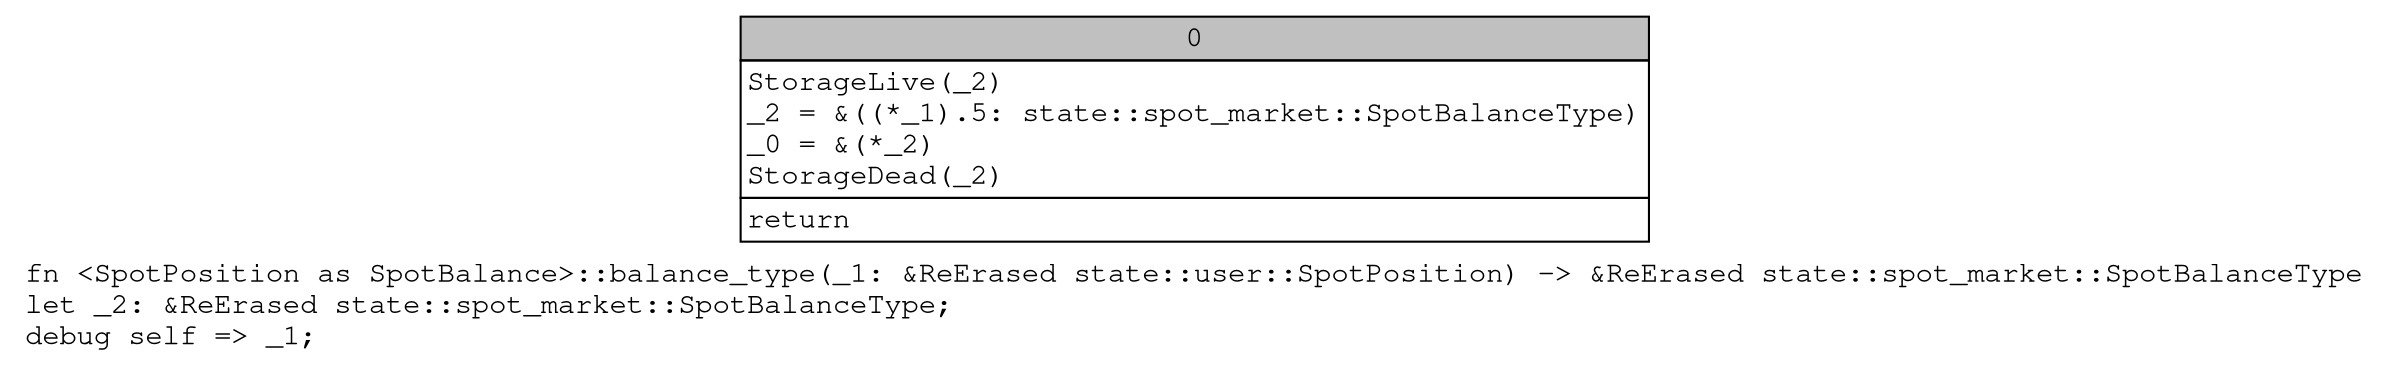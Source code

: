 digraph Mir_0_4332 {
    graph [fontname="Courier, monospace"];
    node [fontname="Courier, monospace"];
    edge [fontname="Courier, monospace"];
    label=<fn &lt;SpotPosition as SpotBalance&gt;::balance_type(_1: &amp;ReErased state::user::SpotPosition) -&gt; &amp;ReErased state::spot_market::SpotBalanceType<br align="left"/>let _2: &amp;ReErased state::spot_market::SpotBalanceType;<br align="left"/>debug self =&gt; _1;<br align="left"/>>;
    bb0__0_4332 [shape="none", label=<<table border="0" cellborder="1" cellspacing="0"><tr><td bgcolor="gray" align="center" colspan="1">0</td></tr><tr><td align="left" balign="left">StorageLive(_2)<br/>_2 = &amp;((*_1).5: state::spot_market::SpotBalanceType)<br/>_0 = &amp;(*_2)<br/>StorageDead(_2)<br/></td></tr><tr><td align="left">return</td></tr></table>>];
}
